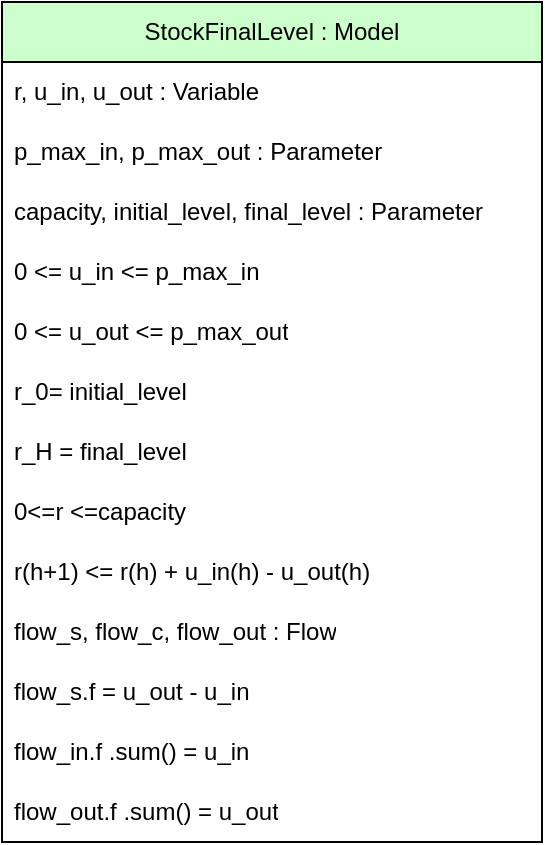 <mxfile>
    <diagram id="ArC3iS2gKsntkBajOW8W" name="Page-1">
        <mxGraphModel dx="-100" dy="1495" grid="1" gridSize="10" guides="1" tooltips="1" connect="1" arrows="1" fold="1" page="1" pageScale="1" pageWidth="850" pageHeight="1100" math="0" shadow="0">
            <root>
                <mxCell id="0"/>
                <mxCell id="1" parent="0"/>
                <mxCell id="39" value="StockFinalLevel : Model" style="swimlane;fontStyle=0;childLayout=stackLayout;horizontal=1;startSize=30;horizontalStack=0;resizeParent=1;resizeParentMax=0;resizeLast=0;collapsible=1;marginBottom=0;whiteSpace=wrap;html=1;fillColor=#CCFFCC;fontColor=#000000;" parent="1" vertex="1">
                    <mxGeometry x="890" y="-450" width="270" height="420" as="geometry"/>
                </mxCell>
                <mxCell id="40" value="r, u_in, u_out : Variable" style="text;strokeColor=none;fillColor=none;align=left;verticalAlign=middle;spacingLeft=4;spacingRight=4;overflow=hidden;points=[[0,0.5],[1,0.5]];portConstraint=eastwest;rotatable=0;whiteSpace=wrap;html=1;" parent="39" vertex="1">
                    <mxGeometry y="30" width="270" height="30" as="geometry"/>
                </mxCell>
                <mxCell id="41" value="p_max_in, p_max_out : Parameter" style="text;strokeColor=none;fillColor=none;align=left;verticalAlign=middle;spacingLeft=4;spacingRight=4;overflow=hidden;points=[[0,0.5],[1,0.5]];portConstraint=eastwest;rotatable=0;whiteSpace=wrap;html=1;" parent="39" vertex="1">
                    <mxGeometry y="60" width="270" height="30" as="geometry"/>
                </mxCell>
                <mxCell id="42" value="capacity, initial_level, final_level : Parameter" style="text;strokeColor=none;fillColor=none;align=left;verticalAlign=middle;spacingLeft=4;spacingRight=4;overflow=hidden;points=[[0,0.5],[1,0.5]];portConstraint=eastwest;rotatable=0;whiteSpace=wrap;html=1;" parent="39" vertex="1">
                    <mxGeometry y="90" width="270" height="30" as="geometry"/>
                </mxCell>
                <mxCell id="43" value="0 &amp;lt;= u_in &amp;lt;= p_max_in" style="text;strokeColor=none;fillColor=none;align=left;verticalAlign=middle;spacingLeft=4;spacingRight=4;overflow=hidden;points=[[0,0.5],[1,0.5]];portConstraint=eastwest;rotatable=0;whiteSpace=wrap;html=1;" parent="39" vertex="1">
                    <mxGeometry y="120" width="270" height="30" as="geometry"/>
                </mxCell>
                <mxCell id="44" value="0 &amp;lt;= u_out &amp;lt;= p_max_out" style="text;strokeColor=none;fillColor=none;align=left;verticalAlign=middle;spacingLeft=4;spacingRight=4;overflow=hidden;points=[[0,0.5],[1,0.5]];portConstraint=eastwest;rotatable=0;whiteSpace=wrap;html=1;" parent="39" vertex="1">
                    <mxGeometry y="150" width="270" height="30" as="geometry"/>
                </mxCell>
                <mxCell id="45" value="r_0= initial_level" style="text;strokeColor=none;fillColor=none;align=left;verticalAlign=middle;spacingLeft=4;spacingRight=4;overflow=hidden;points=[[0,0.5],[1,0.5]];portConstraint=eastwest;rotatable=0;whiteSpace=wrap;html=1;" parent="39" vertex="1">
                    <mxGeometry y="180" width="270" height="30" as="geometry"/>
                </mxCell>
                <mxCell id="46" value="r_H = final_level" style="text;strokeColor=none;fillColor=none;align=left;verticalAlign=middle;spacingLeft=4;spacingRight=4;overflow=hidden;points=[[0,0.5],[1,0.5]];portConstraint=eastwest;rotatable=0;whiteSpace=wrap;html=1;" parent="39" vertex="1">
                    <mxGeometry y="210" width="270" height="30" as="geometry"/>
                </mxCell>
                <mxCell id="47" value="0&amp;lt;=r &amp;lt;=capacity" style="text;strokeColor=none;fillColor=none;align=left;verticalAlign=middle;spacingLeft=4;spacingRight=4;overflow=hidden;points=[[0,0.5],[1,0.5]];portConstraint=eastwest;rotatable=0;whiteSpace=wrap;html=1;" parent="39" vertex="1">
                    <mxGeometry y="240" width="270" height="30" as="geometry"/>
                </mxCell>
                <mxCell id="48" value="r(h+1) &amp;lt;= r(h) + u_in(h) - u_out(h)" style="text;strokeColor=none;fillColor=none;align=left;verticalAlign=middle;spacingLeft=4;spacingRight=4;overflow=hidden;points=[[0,0.5],[1,0.5]];portConstraint=eastwest;rotatable=0;whiteSpace=wrap;html=1;" parent="39" vertex="1">
                    <mxGeometry y="270" width="270" height="30" as="geometry"/>
                </mxCell>
                <mxCell id="49" value="flow_s, flow_c, flow_out : Flow" style="text;strokeColor=none;fillColor=none;align=left;verticalAlign=middle;spacingLeft=4;spacingRight=4;overflow=hidden;points=[[0,0.5],[1,0.5]];portConstraint=eastwest;rotatable=0;whiteSpace=wrap;html=1;" parent="39" vertex="1">
                    <mxGeometry y="300" width="270" height="30" as="geometry"/>
                </mxCell>
                <mxCell id="50" value="flow_s.f = u_out - u_in" style="text;strokeColor=none;fillColor=none;align=left;verticalAlign=middle;spacingLeft=4;spacingRight=4;overflow=hidden;points=[[0,0.5],[1,0.5]];portConstraint=eastwest;rotatable=0;whiteSpace=wrap;html=1;" parent="39" vertex="1">
                    <mxGeometry y="330" width="270" height="30" as="geometry"/>
                </mxCell>
                <mxCell id="51" value="flow_in.f .sum() = u_in" style="text;strokeColor=none;fillColor=none;align=left;verticalAlign=middle;spacingLeft=4;spacingRight=4;overflow=hidden;points=[[0,0.5],[1,0.5]];portConstraint=eastwest;rotatable=0;whiteSpace=wrap;html=1;" parent="39" vertex="1">
                    <mxGeometry y="360" width="270" height="30" as="geometry"/>
                </mxCell>
                <mxCell id="52" value="flow_out.f .sum() = u_out" style="text;strokeColor=none;fillColor=none;align=left;verticalAlign=middle;spacingLeft=4;spacingRight=4;overflow=hidden;points=[[0,0.5],[1,0.5]];portConstraint=eastwest;rotatable=0;whiteSpace=wrap;html=1;" parent="39" vertex="1">
                    <mxGeometry y="390" width="270" height="30" as="geometry"/>
                </mxCell>
            </root>
        </mxGraphModel>
    </diagram>
</mxfile>